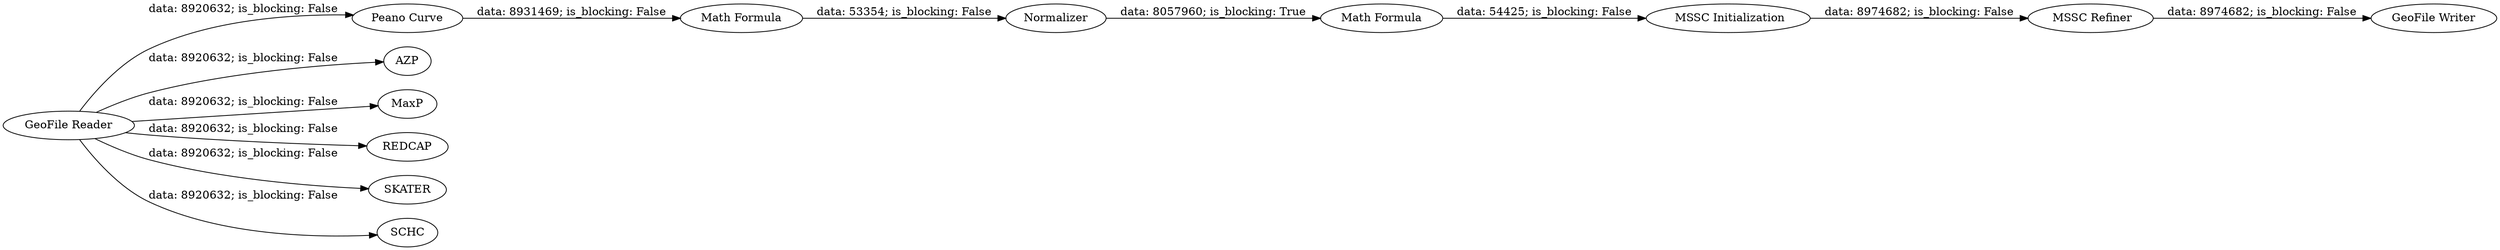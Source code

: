 digraph {
	"2185188593315552578_8" [label=Normalizer]
	"2185188593315552578_20" [label="Peano Curve"]
	"2185188593315552578_21" [label=" MSSC Initialization"]
	"2185188593315552578_18" [label=AZP]
	"2185188593315552578_19" [label=MaxP]
	"2185188593315552578_22" [label=" MSSC Refiner"]
	"2185188593315552578_7" [label="Math Formula"]
	"2185188593315552578_1" [label="GeoFile Reader"]
	"2185188593315552578_17" [label=REDCAP]
	"2185188593315552578_2" [label=SKATER]
	"2185188593315552578_16" [label=SCHC]
	"2185188593315552578_15" [label="GeoFile Writer"]
	"2185188593315552578_9" [label="Math Formula"]
	"2185188593315552578_20" -> "2185188593315552578_7" [label="data: 8931469; is_blocking: False"]
	"2185188593315552578_1" -> "2185188593315552578_18" [label="data: 8920632; is_blocking: False"]
	"2185188593315552578_1" -> "2185188593315552578_19" [label="data: 8920632; is_blocking: False"]
	"2185188593315552578_1" -> "2185188593315552578_20" [label="data: 8920632; is_blocking: False"]
	"2185188593315552578_1" -> "2185188593315552578_2" [label="data: 8920632; is_blocking: False"]
	"2185188593315552578_8" -> "2185188593315552578_9" [label="data: 8057960; is_blocking: True"]
	"2185188593315552578_21" -> "2185188593315552578_22" [label="data: 8974682; is_blocking: False"]
	"2185188593315552578_1" -> "2185188593315552578_16" [label="data: 8920632; is_blocking: False"]
	"2185188593315552578_7" -> "2185188593315552578_8" [label="data: 53354; is_blocking: False"]
	"2185188593315552578_22" -> "2185188593315552578_15" [label="data: 8974682; is_blocking: False"]
	"2185188593315552578_9" -> "2185188593315552578_21" [label="data: 54425; is_blocking: False"]
	"2185188593315552578_1" -> "2185188593315552578_17" [label="data: 8920632; is_blocking: False"]
	rankdir=LR
}
